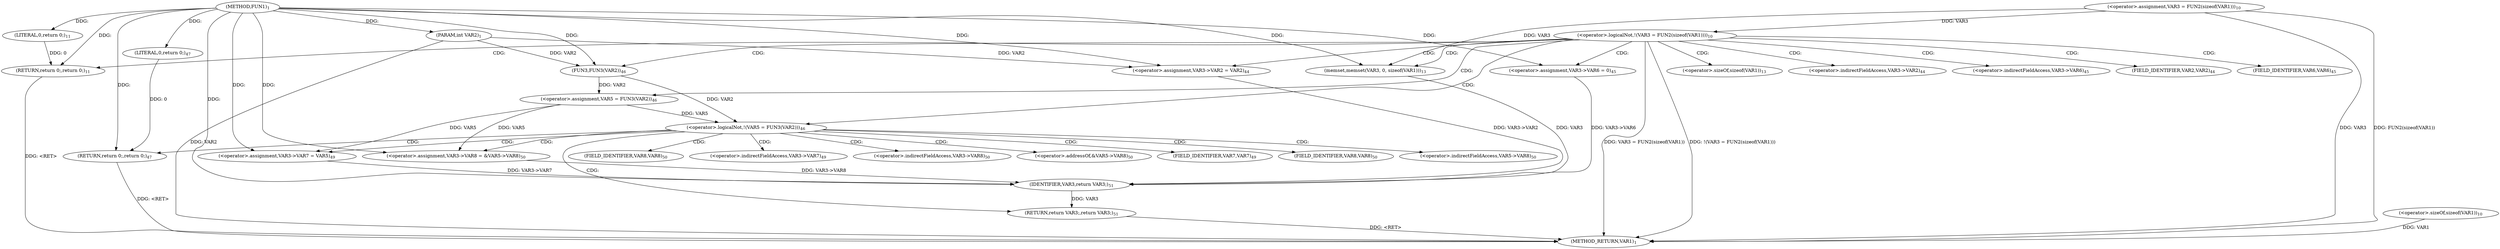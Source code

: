 digraph "FUN1" {  
"8" [label = <(METHOD,FUN1)<SUB>1</SUB>> ]
"62" [label = <(METHOD_RETURN,VAR1)<SUB>1</SUB>> ]
"9" [label = <(PARAM,int VAR2)<SUB>1</SUB>> ]
"23" [label = <(memset,memset(VAR3, 0, sizeof(VAR1)))<SUB>13</SUB>> ]
"28" [label = <(&lt;operator&gt;.assignment,VAR3-&gt;VAR2 = VAR2)<SUB>44</SUB>> ]
"33" [label = <(&lt;operator&gt;.assignment,VAR3-&gt;VAR6 = 0)<SUB>45</SUB>> ]
"47" [label = <(&lt;operator&gt;.assignment,VAR3-&gt;VAR7 = VAR5)<SUB>49</SUB>> ]
"52" [label = <(&lt;operator&gt;.assignment,VAR3-&gt;VAR8 = &amp;VAR5-&gt;VAR8)<SUB>50</SUB>> ]
"60" [label = <(RETURN,return VAR3;,return VAR3;)<SUB>51</SUB>> ]
"14" [label = <(&lt;operator&gt;.logicalNot,!(VAR3 = FUN2(sizeof(VAR1))))<SUB>10</SUB>> ]
"39" [label = <(&lt;operator&gt;.logicalNot,!(VAR5 = FUN3(VAR2)))<SUB>46</SUB>> ]
"61" [label = <(IDENTIFIER,VAR3,return VAR3;)<SUB>51</SUB>> ]
"21" [label = <(RETURN,return 0;,return 0;)<SUB>11</SUB>> ]
"45" [label = <(RETURN,return 0;,return 0;)<SUB>47</SUB>> ]
"15" [label = <(&lt;operator&gt;.assignment,VAR3 = FUN2(sizeof(VAR1)))<SUB>10</SUB>> ]
"22" [label = <(LITERAL,0,return 0;)<SUB>11</SUB>> ]
"40" [label = <(&lt;operator&gt;.assignment,VAR5 = FUN3(VAR2))<SUB>46</SUB>> ]
"46" [label = <(LITERAL,0,return 0;)<SUB>47</SUB>> ]
"42" [label = <(FUN3,FUN3(VAR2))<SUB>46</SUB>> ]
"18" [label = <(&lt;operator&gt;.sizeOf,sizeof(VAR1))<SUB>10</SUB>> ]
"26" [label = <(&lt;operator&gt;.sizeOf,sizeof(VAR1))<SUB>13</SUB>> ]
"29" [label = <(&lt;operator&gt;.indirectFieldAccess,VAR3-&gt;VAR2)<SUB>44</SUB>> ]
"34" [label = <(&lt;operator&gt;.indirectFieldAccess,VAR3-&gt;VAR6)<SUB>45</SUB>> ]
"48" [label = <(&lt;operator&gt;.indirectFieldAccess,VAR3-&gt;VAR7)<SUB>49</SUB>> ]
"53" [label = <(&lt;operator&gt;.indirectFieldAccess,VAR3-&gt;VAR8)<SUB>50</SUB>> ]
"56" [label = <(&lt;operator&gt;.addressOf,&amp;VAR5-&gt;VAR8)<SUB>50</SUB>> ]
"31" [label = <(FIELD_IDENTIFIER,VAR2,VAR2)<SUB>44</SUB>> ]
"36" [label = <(FIELD_IDENTIFIER,VAR6,VAR6)<SUB>45</SUB>> ]
"50" [label = <(FIELD_IDENTIFIER,VAR7,VAR7)<SUB>49</SUB>> ]
"55" [label = <(FIELD_IDENTIFIER,VAR8,VAR8)<SUB>50</SUB>> ]
"57" [label = <(&lt;operator&gt;.indirectFieldAccess,VAR5-&gt;VAR8)<SUB>50</SUB>> ]
"59" [label = <(FIELD_IDENTIFIER,VAR8,VAR8)<SUB>50</SUB>> ]
  "60" -> "62"  [ label = "DDG: &lt;RET&gt;"] 
  "45" -> "62"  [ label = "DDG: &lt;RET&gt;"] 
  "21" -> "62"  [ label = "DDG: &lt;RET&gt;"] 
  "9" -> "62"  [ label = "DDG: VAR2"] 
  "15" -> "62"  [ label = "DDG: VAR3"] 
  "18" -> "62"  [ label = "DDG: VAR1"] 
  "15" -> "62"  [ label = "DDG: FUN2(sizeof(VAR1))"] 
  "14" -> "62"  [ label = "DDG: VAR3 = FUN2(sizeof(VAR1))"] 
  "14" -> "62"  [ label = "DDG: !(VAR3 = FUN2(sizeof(VAR1)))"] 
  "8" -> "9"  [ label = "DDG: "] 
  "9" -> "28"  [ label = "DDG: VAR2"] 
  "8" -> "28"  [ label = "DDG: "] 
  "8" -> "33"  [ label = "DDG: "] 
  "40" -> "47"  [ label = "DDG: VAR5"] 
  "8" -> "47"  [ label = "DDG: "] 
  "40" -> "52"  [ label = "DDG: VAR5"] 
  "8" -> "52"  [ label = "DDG: "] 
  "61" -> "60"  [ label = "DDG: VAR3"] 
  "15" -> "23"  [ label = "DDG: VAR3"] 
  "8" -> "23"  [ label = "DDG: "] 
  "23" -> "61"  [ label = "DDG: VAR3"] 
  "28" -> "61"  [ label = "DDG: VAR3-&gt;VAR2"] 
  "33" -> "61"  [ label = "DDG: VAR3-&gt;VAR6"] 
  "47" -> "61"  [ label = "DDG: VAR3-&gt;VAR7"] 
  "52" -> "61"  [ label = "DDG: VAR3-&gt;VAR8"] 
  "8" -> "61"  [ label = "DDG: "] 
  "15" -> "14"  [ label = "DDG: VAR3"] 
  "22" -> "21"  [ label = "DDG: 0"] 
  "8" -> "21"  [ label = "DDG: "] 
  "40" -> "39"  [ label = "DDG: VAR5"] 
  "42" -> "39"  [ label = "DDG: VAR2"] 
  "46" -> "45"  [ label = "DDG: 0"] 
  "8" -> "45"  [ label = "DDG: "] 
  "8" -> "22"  [ label = "DDG: "] 
  "42" -> "40"  [ label = "DDG: VAR2"] 
  "8" -> "46"  [ label = "DDG: "] 
  "8" -> "42"  [ label = "DDG: "] 
  "9" -> "42"  [ label = "DDG: VAR2"] 
  "14" -> "34"  [ label = "CDG: "] 
  "14" -> "21"  [ label = "CDG: "] 
  "14" -> "33"  [ label = "CDG: "] 
  "14" -> "26"  [ label = "CDG: "] 
  "14" -> "42"  [ label = "CDG: "] 
  "14" -> "23"  [ label = "CDG: "] 
  "14" -> "28"  [ label = "CDG: "] 
  "14" -> "36"  [ label = "CDG: "] 
  "14" -> "40"  [ label = "CDG: "] 
  "14" -> "29"  [ label = "CDG: "] 
  "14" -> "39"  [ label = "CDG: "] 
  "14" -> "31"  [ label = "CDG: "] 
  "39" -> "47"  [ label = "CDG: "] 
  "39" -> "48"  [ label = "CDG: "] 
  "39" -> "60"  [ label = "CDG: "] 
  "39" -> "57"  [ label = "CDG: "] 
  "39" -> "52"  [ label = "CDG: "] 
  "39" -> "53"  [ label = "CDG: "] 
  "39" -> "56"  [ label = "CDG: "] 
  "39" -> "45"  [ label = "CDG: "] 
  "39" -> "50"  [ label = "CDG: "] 
  "39" -> "59"  [ label = "CDG: "] 
  "39" -> "55"  [ label = "CDG: "] 
}
